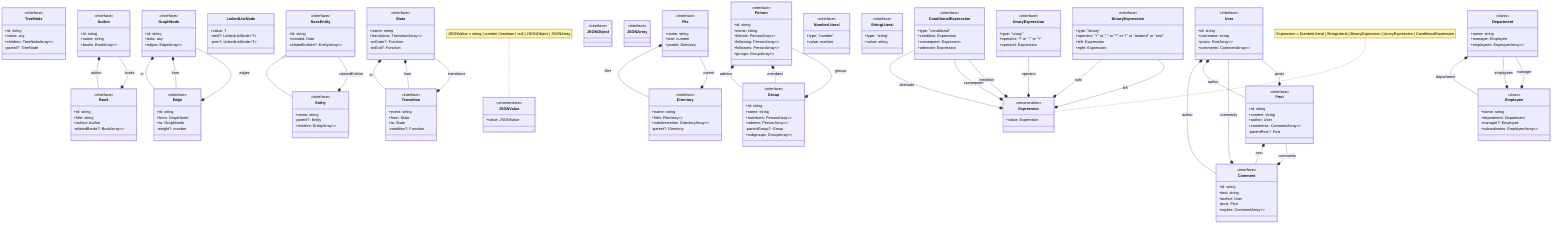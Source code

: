 classDiagram
  %% Legend
  %% --|> : Inheritance (extends)
  %% ..|> : Implementation (implements)
  %% --* : Composition (has/contains)
  %% -- : Association

  %% Errors encountered during conversion:
  %% - TS2687: All declarations of 'name' must have identical modifiers.

  class TreeNode {
    <<interface>>
    +id: string
    +value: any
    +children: TreeNodeArray~~
    -parent?: TreeNode
  }

  class Author {
    <<interface>>
    +id: string
    +name: string
    +books: BookArray~~
  }

  class Book {
    <<interface>>
    +id: string
    +title: string
    +author: Author
    -relatedBooks?: BookArray~~
  }

  class User {
    <<interface>>
    +id: string
    +username: string
    +posts: PostArray~~
    +comments: CommentArray~~
  }

  class Post {
    <<interface>>
    +id: string
    +content: string
    +author: User
    +comments: CommentArray~~
    -parentPost?: Post
  }

  class Comment {
    <<interface>>
    +id: string
    +text: string
    +author: User
    +post: Post
    +replies: CommentArray~~
  }

  class LinkedListNode {
    +value: T
    -next?: LinkedListNode~T~
    -prev?: LinkedListNode~T~
  }

  class GraphNode {
    <<interface>>
    +id: string
    +data: any
    +edges: EdgeArray~~
  }

  class Edge {
    <<interface>>
    +id: string
    +from: GraphNode
    +to: GraphNode
    -weight?: number
  }

  class BaseEntity {
    <<interface>>
    +id: string
    +created: Date
    -relatedEntities?: EntityArray~~
  }

  class Entity {
    <<interface>>
    +name: string
    -parent?: Entity
    +children: EntityArray~~
  }

  class State {
    <<interface>>
    +name: string
    +transitions: TransitionArray~~
    -onEnter?: Function
    -onExit?: Function
  }

  class Transition {
    <<interface>>
    +event: string
    +from: State
    +to: State
    -condition?: Function
  }

  class JSONValue {
    <<enumeration>>
    +value: JSONValue
  }

  class JSONObject {
    <<interface>>
  }

  class JSONArray {
    <<interface>>
  }

  class File {
    <<interface>>
    +name: string
    +size: number
    +parent: Directory
  }

  class Directory {
    <<interface>>
    +name: string
    +files: FileArray~~
    +subdirectories: DirectoryArray~~
    -parent?: Directory
  }

  class Person {
    <<interface>>
    +id: string
    +name: string
    +friends: PersonArray~~
    +following: PersonArray~~
    +followers: PersonArray~~
    +groups: GroupArray~~
  }

  class Group {
    <<interface>>
    +id: string
    +name: string
    +members: PersonArray~~
    +admins: PersonArray~~
    -parentGroup?: Group
    +subgroups: GroupArray~~
  }

  class Expression {
    <<enumeration>>
    +value: Expression
  }

  class NumberLiteral {
    <<interface>>
    +type: "number"
    +value: number
  }

  class StringLiteral {
    <<interface>>
    +type: "string"
    +value: string
  }

  class BinaryExpression {
    <<interface>>
    +type: "binary"
    +operator: "+" or "-" or "*" or "/" or "andand" or "oror"
    +left: Expression
    +right: Expression
  }

  class UnaryExpression {
    <<interface>>
    +type: "unary"
    +operator: "!" or "-" or "+"
    +operand: Expression
  }

  class ConditionalExpression {
    <<interface>>
    +type: "conditional"
    +condition: Expression
    +consequent: Expression
    +alternate: Expression
  }

  class Department {
    <<class>>
    +name: string
    +manager: Employee
    +employees: EmployeeArray~~
  }

  class Employee {
    <<class>>
    +name: string
    +department: Department
    -manager?: Employee
    +subordinates: EmployeeArray~~
  }

  Entity --|> BaseEntity
  Author --* Book : books
  Book --* Author : author
  User --* Post : posts
  User --* Comment : comments
  Post --* User : author
  Post --* Comment : comments
  Comment --* User : author
  Comment --* Post : post
  GraphNode --* Edge : edges
  Edge --* GraphNode : from
  Edge --* GraphNode : to
  BaseEntity --* Entity : relatedEntities
  State --* Transition : transitions
  Transition --* State : from
  Transition --* State : to
  File --* Directory : parent
  Directory --* File : files
  Person --* Group : groups
  Group --* Person : members
  Group --* Person : admins
  BinaryExpression --* Expression : left
  BinaryExpression --* Expression : right
  UnaryExpression --* Expression : operand
  ConditionalExpression --* Expression : condition
  ConditionalExpression --* Expression : consequent
  ConditionalExpression --* Expression : alternate
  Department --* Employee : manager
  Department --* Employee : employees
  Employee --* Department : department

  note for JSONValue "JSONValue = string | number | boolean | null | JSONObject | JSONArray"
  note for Expression "Expression = NumberLiteral | StringLiteral | BinaryExpression | UnaryExpression | ConditionalExpression"